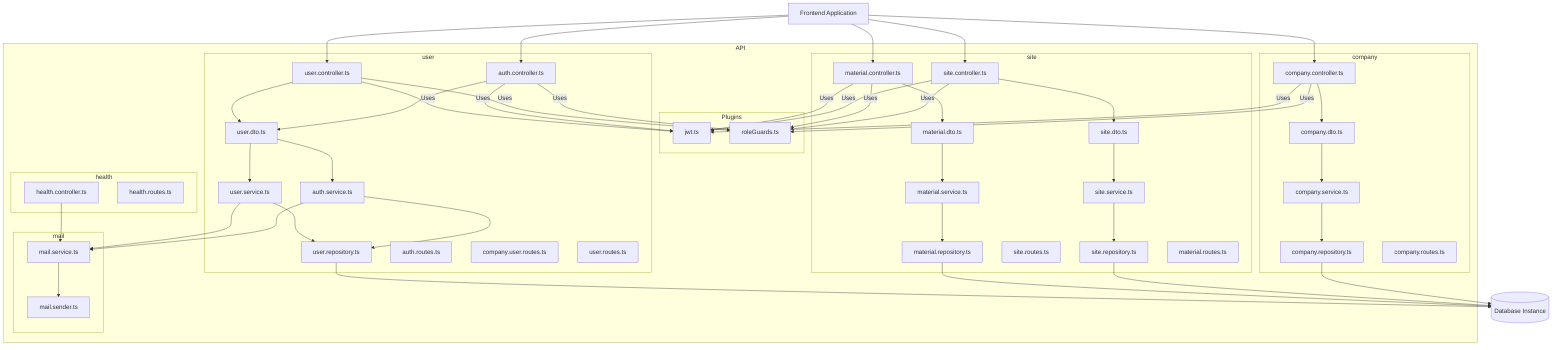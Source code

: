 flowchart TD
 subgraph Plugins["Plugins"]
    direction TB
        JWT["jwt.ts"]
        RG["roleGuards.ts"]
  end
 subgraph mail["mail"]
        MS["mail.service.ts"]
        MSender["mail.sender.ts"]
  end
 subgraph company["company"]
        CC["company.controller.ts"]
        CD["company.dto.ts"]
        CS["company.service.ts"]
        CR["company.repository.ts"]
        CRoutes["company.routes.ts"]
  end
 subgraph health["health"]
        HC["health.controller.ts"]
        HRoutes["health.routes.ts"]
  end
 subgraph site["site"]
        SC["site.controller.ts"]
        SD["site.dto.ts"]
        SS["site.service.ts"]
        SR["site.repository.ts"]
        SRoutes["site.routes.ts"]
        MC["material.controller.ts"]
        MD["material.dto.ts"]
        MSite["material.service.ts"]
        MR["material.repository.ts"]
        MRoutes["material.routes.ts"]
  end
 subgraph user["user"]
        AC["auth.controller.ts"]
        UC["user.controller.ts"]
        UD["user.dto.ts"]
        AS["auth.service.ts"]
        US["user.service.ts"]
        UR["user.repository.ts"]
        ARoutes["auth.routes.ts"]
        CURoutes["company.user.routes.ts"]
        URoutes["user.routes.ts"]
  end
 subgraph API["API"]
    direction TB
        Plugins
        mail
        company
        health
        site
        user
  end
    MS --> MSender
    CC --> CD
    CD --> CS
    CS --> CR
    SC --> SD
    SD --> SS
    SS --> SR
    MC --> MD
    MD --> MSite
    MSite --> MR
    AC --> UD
    UD --> AS & US
    AS --> UR & MS
    US --> MS & UR
    HC --> MS
    UC --> UD
    CC -- Uses --> JWT & RG
    SC -- Uses --> JWT & RG
    MC -- Uses --> JWT & RG
    AC -- Uses --> JWT & RG
    UC -- Uses --> JWT & RG
    FEApp["Frontend Application"] --> CC & SC & MC & AC & UC
    CR --> DBInstance[("Database Instance")]
    SR --> DBInstance
    MR --> DBInstance
    UR --> DBInstance